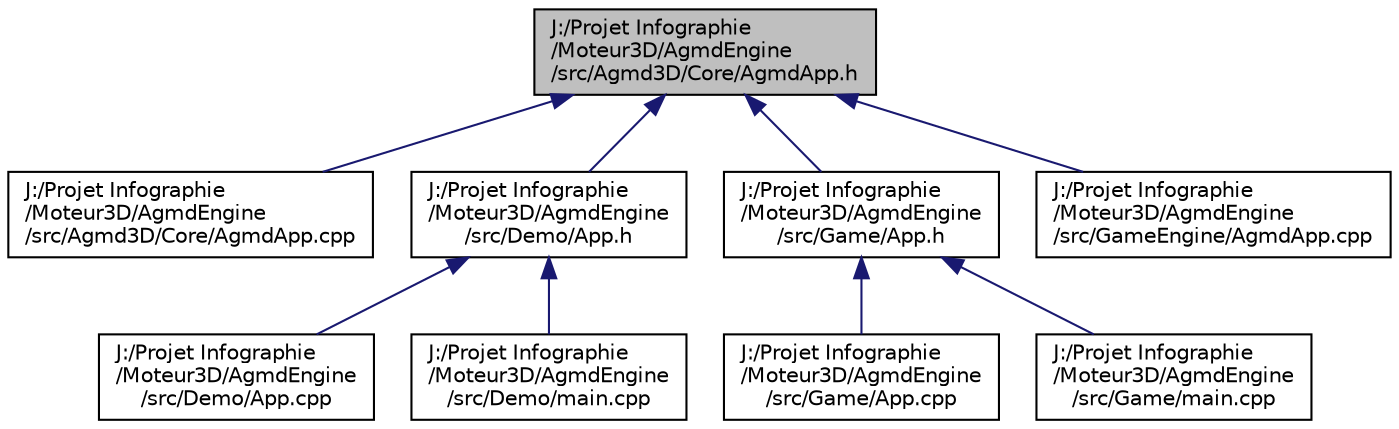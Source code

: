 digraph "J:/Projet Infographie/Moteur3D/AgmdEngine/src/Agmd3D/Core/AgmdApp.h"
{
  edge [fontname="Helvetica",fontsize="10",labelfontname="Helvetica",labelfontsize="10"];
  node [fontname="Helvetica",fontsize="10",shape=record];
  Node1 [label="J:/Projet Infographie\l/Moteur3D/AgmdEngine\l/src/Agmd3D/Core/AgmdApp.h",height=0.2,width=0.4,color="black", fillcolor="grey75", style="filled" fontcolor="black"];
  Node1 -> Node2 [dir="back",color="midnightblue",fontsize="10",style="solid"];
  Node2 [label="J:/Projet Infographie\l/Moteur3D/AgmdEngine\l/src/Agmd3D/Core/AgmdApp.cpp",height=0.2,width=0.4,color="black", fillcolor="white", style="filled",URL="$_agmd3_d_2_core_2_agmd_app_8cpp.html"];
  Node1 -> Node3 [dir="back",color="midnightblue",fontsize="10",style="solid"];
  Node3 [label="J:/Projet Infographie\l/Moteur3D/AgmdEngine\l/src/Demo/App.h",height=0.2,width=0.4,color="black", fillcolor="white", style="filled",URL="$_demo_2_app_8h.html"];
  Node3 -> Node4 [dir="back",color="midnightblue",fontsize="10",style="solid"];
  Node4 [label="J:/Projet Infographie\l/Moteur3D/AgmdEngine\l/src/Demo/App.cpp",height=0.2,width=0.4,color="black", fillcolor="white", style="filled",URL="$_demo_2_app_8cpp.html"];
  Node3 -> Node5 [dir="back",color="midnightblue",fontsize="10",style="solid"];
  Node5 [label="J:/Projet Infographie\l/Moteur3D/AgmdEngine\l/src/Demo/main.cpp",height=0.2,width=0.4,color="black", fillcolor="white", style="filled",URL="$_demo_2main_8cpp.html"];
  Node1 -> Node6 [dir="back",color="midnightblue",fontsize="10",style="solid"];
  Node6 [label="J:/Projet Infographie\l/Moteur3D/AgmdEngine\l/src/Game/App.h",height=0.2,width=0.4,color="black", fillcolor="white", style="filled",URL="$_game_2_app_8h.html"];
  Node6 -> Node7 [dir="back",color="midnightblue",fontsize="10",style="solid"];
  Node7 [label="J:/Projet Infographie\l/Moteur3D/AgmdEngine\l/src/Game/App.cpp",height=0.2,width=0.4,color="black", fillcolor="white", style="filled",URL="$_game_2_app_8cpp.html"];
  Node6 -> Node8 [dir="back",color="midnightblue",fontsize="10",style="solid"];
  Node8 [label="J:/Projet Infographie\l/Moteur3D/AgmdEngine\l/src/Game/main.cpp",height=0.2,width=0.4,color="black", fillcolor="white", style="filled",URL="$_game_2main_8cpp.html"];
  Node1 -> Node9 [dir="back",color="midnightblue",fontsize="10",style="solid"];
  Node9 [label="J:/Projet Infographie\l/Moteur3D/AgmdEngine\l/src/GameEngine/AgmdApp.cpp",height=0.2,width=0.4,color="black", fillcolor="white", style="filled",URL="$_game_engine_2_agmd_app_8cpp.html"];
}
